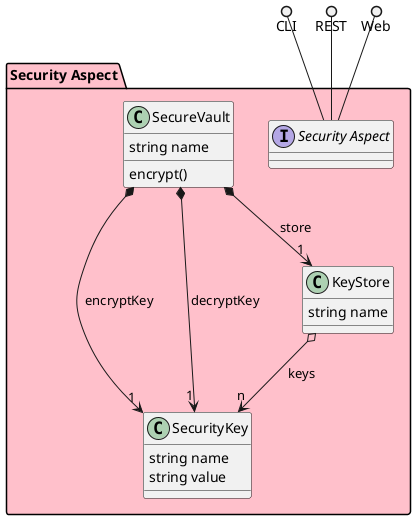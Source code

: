 @startuml


package "Security Aspect" #pink {
    
        class SecurityKey {
        }
    
        class KeyStore {
        }
    }


package "Security Aspect" #pink {

    interface "Security Aspect" as i {
    
    }
}

CLI ()-- i
REST ()-- i
Web ()-- i

package "Security Aspect" #pink {
        class "KeyStore" {
                 string name
                    }
                KeyStore o--> "n" SecurityKey : keys
            
    
    class "SecureVault" {
                 string name
                             encrypt()
            }
                SecureVault *--> "1" SecurityKey : encryptKey
                        SecureVault *--> "1" SecurityKey : decryptKey
                        SecureVault *--> "1" KeyStore : store
            
    
    class "SecurityKey" {
                 string name
                 string value
                    }
    
    

}



@enduml
